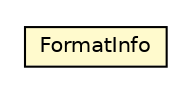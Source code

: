 #!/usr/local/bin/dot
#
# Class diagram 
# Generated by UMLGraph version 5.1 (http://www.umlgraph.org/)
#

digraph G {
	edge [fontname="Helvetica",fontsize=10,labelfontname="Helvetica",labelfontsize=10];
	node [fontname="Helvetica",fontsize=10,shape=plaintext];
	nodesep=0.25;
	ranksep=0.5;
	// com.gc.iotools.fmt.base.FormatInfo
	c1264 [label=<<table title="com.gc.iotools.fmt.base.FormatInfo" border="0" cellborder="1" cellspacing="0" cellpadding="2" port="p" bgcolor="lemonChiffon" href="./FormatInfo.html">
		<tr><td><table border="0" cellspacing="0" cellpadding="1">
<tr><td align="center" balign="center"> FormatInfo </td></tr>
		</table></td></tr>
		</table>>, fontname="Helvetica", fontcolor="black", fontsize=10.0];
}

